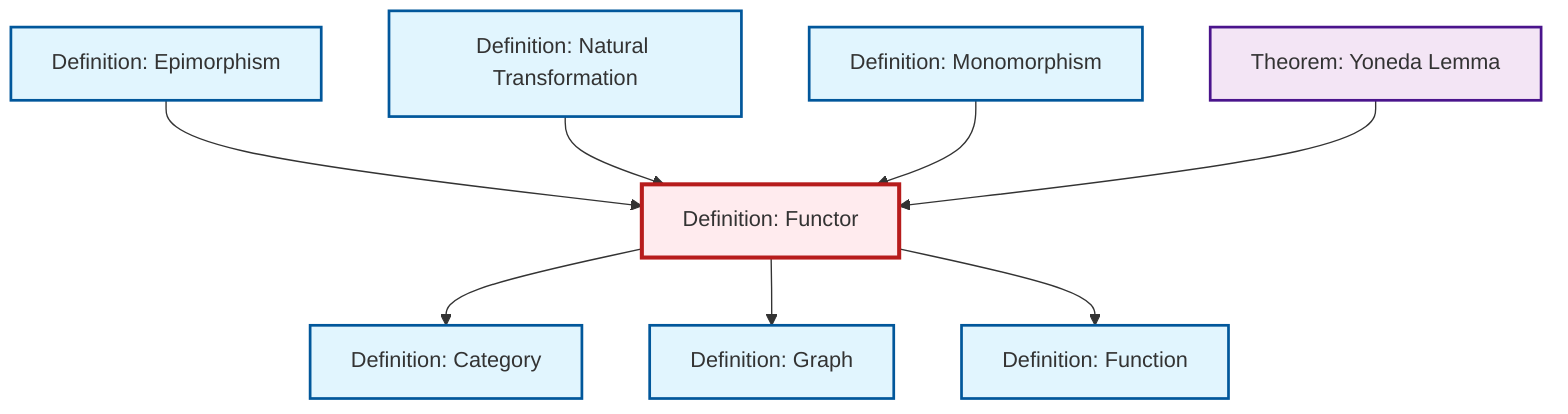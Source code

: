 graph TD
    classDef definition fill:#e1f5fe,stroke:#01579b,stroke-width:2px
    classDef theorem fill:#f3e5f5,stroke:#4a148c,stroke-width:2px
    classDef axiom fill:#fff3e0,stroke:#e65100,stroke-width:2px
    classDef example fill:#e8f5e9,stroke:#1b5e20,stroke-width:2px
    classDef current fill:#ffebee,stroke:#b71c1c,stroke-width:3px
    def-category["Definition: Category"]:::definition
    def-functor["Definition: Functor"]:::definition
    thm-yoneda["Theorem: Yoneda Lemma"]:::theorem
    def-graph["Definition: Graph"]:::definition
    def-natural-transformation["Definition: Natural Transformation"]:::definition
    def-monomorphism["Definition: Monomorphism"]:::definition
    def-epimorphism["Definition: Epimorphism"]:::definition
    def-function["Definition: Function"]:::definition
    def-epimorphism --> def-functor
    def-functor --> def-category
    def-natural-transformation --> def-functor
    def-monomorphism --> def-functor
    def-functor --> def-graph
    def-functor --> def-function
    thm-yoneda --> def-functor
    class def-functor current